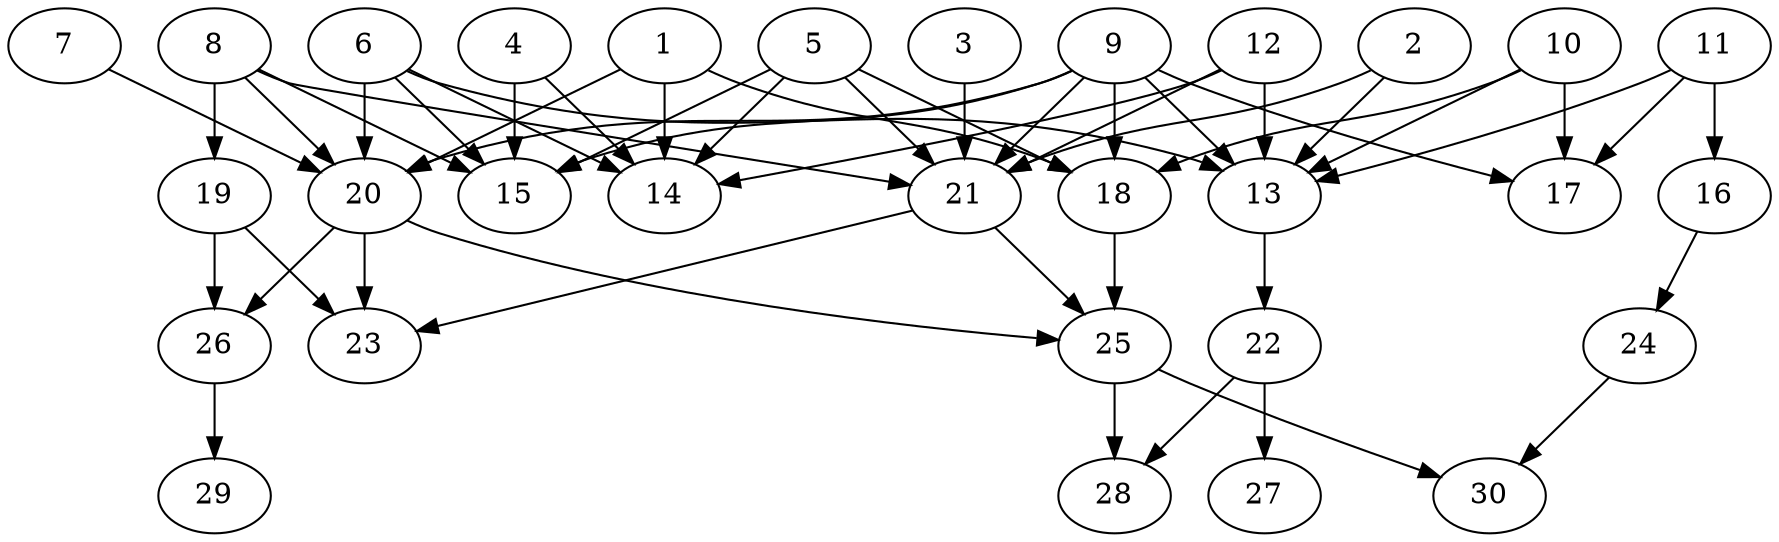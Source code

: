 // DAG (tier=2-normal, mode=data, n=30, ccr=0.423, fat=0.623, density=0.475, regular=0.447, jump=0.151, mindata=2097152, maxdata=16777216)
// DAG automatically generated by daggen at Sun Aug 24 16:33:34 2025
// /home/ermia/Project/Environments/daggen/bin/daggen --dot --ccr 0.423 --fat 0.623 --regular 0.447 --density 0.475 --jump 0.151 --mindata 2097152 --maxdata 16777216 -n 30 
digraph G {
  1 [size="733096262522776448", alpha="0.12", expect_size="366548131261388224"]
  1 -> 14 [size ="1524523480383488"]
  1 -> 18 [size ="1524523480383488"]
  1 -> 20 [size ="1524523480383488"]
  2 [size="839112550507708678144", alpha="0.02", expect_size="419556275253854339072"]
  2 -> 13 [size ="711710650400768"]
  2 -> 21 [size ="711710650400768"]
  3 [size="52141559342777728", alpha="0.12", expect_size="26070779671388864"]
  3 -> 21 [size ="1256555773165568"]
  4 [size="25069397083397196", alpha="0.14", expect_size="12534698541698598"]
  4 -> 14 [size ="923787369381888"]
  4 -> 15 [size ="923787369381888"]
  5 [size="927009962154579197952", alpha="0.09", expect_size="463504981077289598976"]
  5 -> 14 [size ="760582370230272"]
  5 -> 15 [size ="760582370230272"]
  5 -> 18 [size ="760582370230272"]
  5 -> 21 [size ="760582370230272"]
  6 [size="4385551521778516", alpha="0.18", expect_size="2192775760889258"]
  6 -> 13 [size ="80926881087488"]
  6 -> 14 [size ="80926881087488"]
  6 -> 15 [size ="80926881087488"]
  6 -> 20 [size ="80926881087488"]
  7 [size="120177378178059776", alpha="0.05", expect_size="60088689089029888"]
  7 -> 20 [size ="288454835437568"]
  8 [size="1628345499726701920256", alpha="0.09", expect_size="814172749863350960128"]
  8 -> 15 [size ="1107272105197568"]
  8 -> 19 [size ="1107272105197568"]
  8 -> 20 [size ="1107272105197568"]
  8 -> 21 [size ="1107272105197568"]
  9 [size="5650452051039563", alpha="0.13", expect_size="2825226025519781"]
  9 -> 13 [size ="150593708490752"]
  9 -> 15 [size ="150593708490752"]
  9 -> 17 [size ="150593708490752"]
  9 -> 18 [size ="150593708490752"]
  9 -> 20 [size ="150593708490752"]
  9 -> 21 [size ="150593708490752"]
  10 [size="4466217813948712448", alpha="0.14", expect_size="2233108906974356224"]
  10 -> 13 [size ="2129536128909312"]
  10 -> 17 [size ="2129536128909312"]
  10 -> 18 [size ="2129536128909312"]
  11 [size="7955294367912240", alpha="0.17", expect_size="3977647183956120"]
  11 -> 13 [size ="248522989371392"]
  11 -> 16 [size ="248522989371392"]
  11 -> 17 [size ="248522989371392"]
  12 [size="50738659350051048", alpha="0.06", expect_size="25369329675025524"]
  12 -> 13 [size ="1438030959214592"]
  12 -> 14 [size ="1438030959214592"]
  12 -> 21 [size ="1438030959214592"]
  13 [size="662337008006299136", alpha="0.10", expect_size="331168504003149568"]
  13 -> 22 [size ="584034484748288"]
  14 [size="1487334673255404", alpha="0.08", expect_size="743667336627702"]
  15 [size="2428413638512598", alpha="0.15", expect_size="1214206819256299"]
  16 [size="383065035268123328", alpha="0.11", expect_size="191532517634061664"]
  16 -> 24 [size ="507618502115328"]
  17 [size="1750770653952212992000", alpha="0.13", expect_size="875385326976106496000"]
  18 [size="5759976902778175488", alpha="0.03", expect_size="2879988451389087744"]
  18 -> 25 [size ="1934025920872448"]
  19 [size="503106334404548493312", alpha="0.03", expect_size="251553167202274246656"]
  19 -> 23 [size ="506053590515712"]
  19 -> 26 [size ="506053590515712"]
  20 [size="138025077849197648", alpha="0.10", expect_size="69012538924598824"]
  20 -> 23 [size ="84668980396032"]
  20 -> 25 [size ="84668980396032"]
  20 -> 26 [size ="84668980396032"]
  21 [size="31199052982041024", alpha="0.19", expect_size="15599526491020512"]
  21 -> 23 [size ="1620996163371008"]
  21 -> 25 [size ="1620996163371008"]
  22 [size="235893398583950442496", alpha="0.08", expect_size="117946699291975221248"]
  22 -> 27 [size ="305422137294848"]
  22 -> 28 [size ="305422137294848"]
  23 [size="3911585183250186240", alpha="0.03", expect_size="1955792591625093120"]
  24 [size="3680537025373184", alpha="0.16", expect_size="1840268512686592"]
  24 -> 30 [size ="133346730442752"]
  25 [size="59012742547277576", alpha="0.11", expect_size="29506371273638788"]
  25 -> 28 [size ="1023528589590528"]
  25 -> 30 [size ="1023528589590528"]
  26 [size="89686792781816864", alpha="0.05", expect_size="44843396390908432"]
  26 -> 29 [size ="1723072293896192"]
  27 [size="21473918280540648", alpha="0.09", expect_size="10736959140270324"]
  28 [size="134620783971401728000", alpha="0.01", expect_size="67310391985700864000"]
  29 [size="38657260748634324992", alpha="0.07", expect_size="19328630374317162496"]
  30 [size="15672823883345836", alpha="0.04", expect_size="7836411941672918"]
}